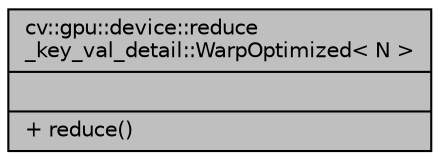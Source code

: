 digraph "cv::gpu::device::reduce_key_val_detail::WarpOptimized&lt; N &gt;"
{
 // LATEX_PDF_SIZE
  edge [fontname="Helvetica",fontsize="10",labelfontname="Helvetica",labelfontsize="10"];
  node [fontname="Helvetica",fontsize="10",shape=record];
  Node1 [label="{cv::gpu::device::reduce\l_key_val_detail::WarpOptimized\< N \>\n||+ reduce()\l}",height=0.2,width=0.4,color="black", fillcolor="grey75", style="filled", fontcolor="black",tooltip=" "];
}
